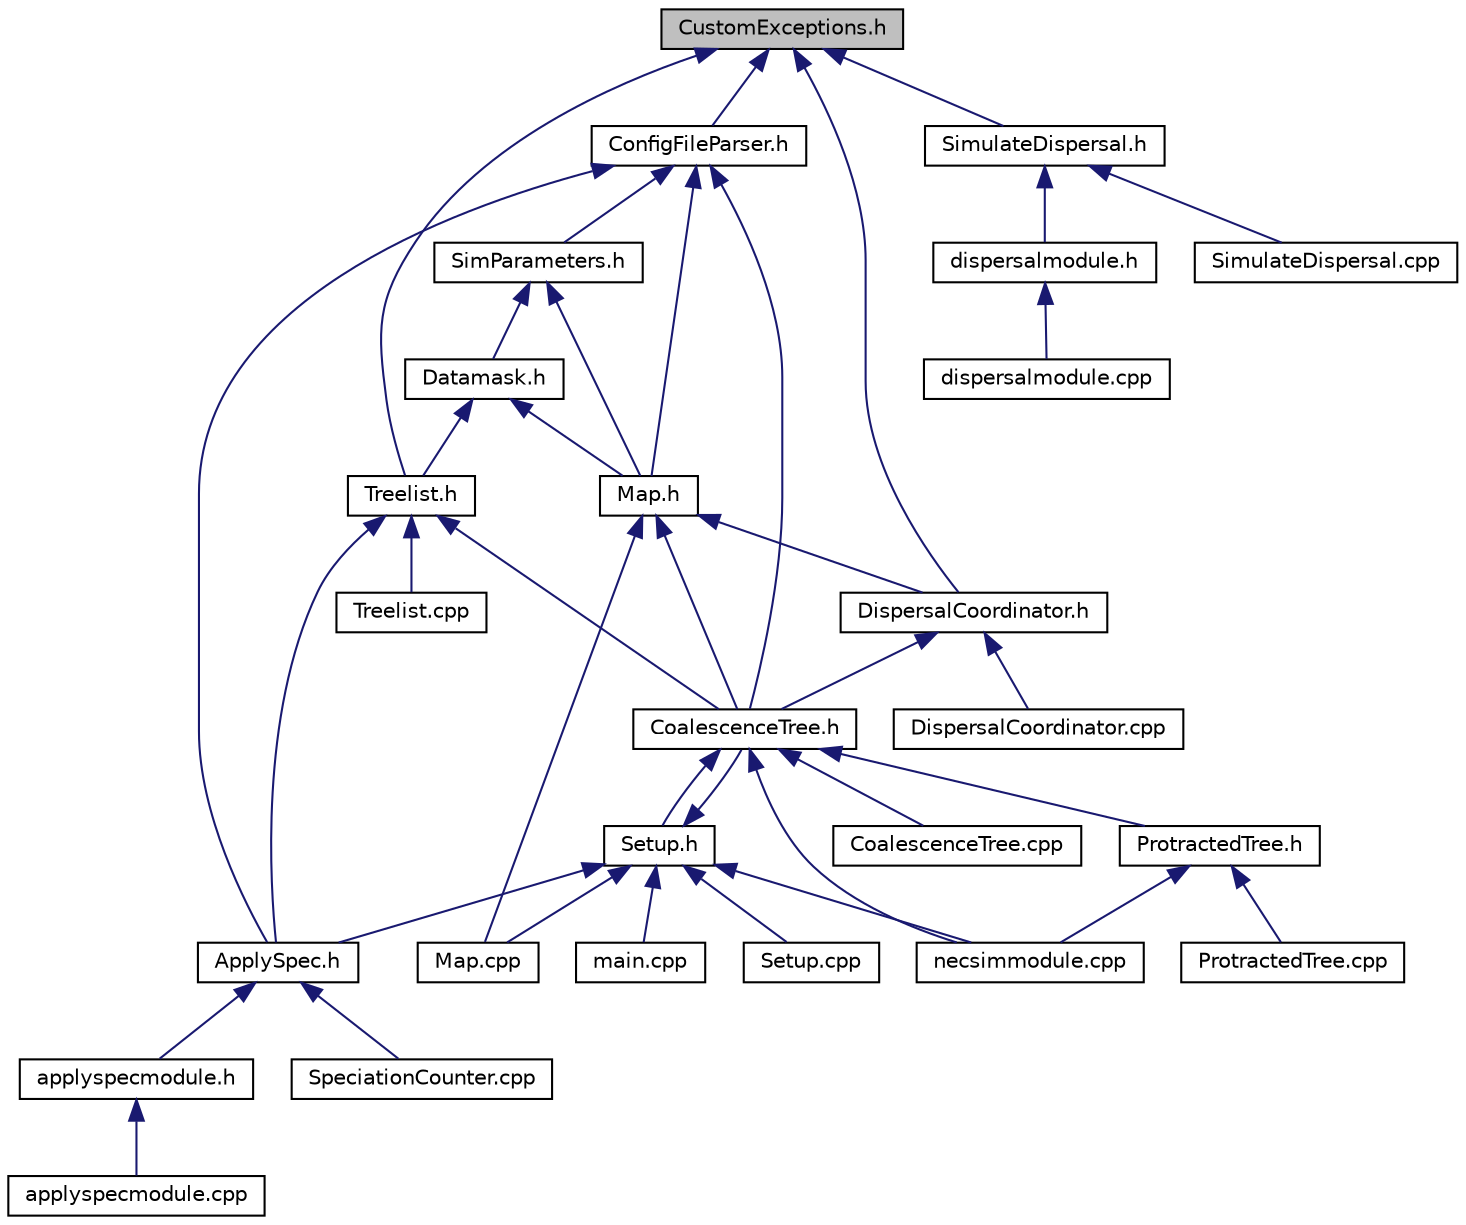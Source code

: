 digraph "CustomExceptions.h"
{
  edge [fontname="Helvetica",fontsize="10",labelfontname="Helvetica",labelfontsize="10"];
  node [fontname="Helvetica",fontsize="10",shape=record];
  Node1 [label="CustomExceptions.h",height=0.2,width=0.4,color="black", fillcolor="grey75", style="filled", fontcolor="black"];
  Node1 -> Node2 [dir="back",color="midnightblue",fontsize="10",style="solid"];
  Node2 [label="Treelist.h",height=0.2,width=0.4,color="black", fillcolor="white", style="filled",URL="$_treelist_8h.html",tooltip="Contains the Treelist object, which is used for reconstructing the coalescence tree after simulations..."];
  Node2 -> Node3 [dir="back",color="midnightblue",fontsize="10",style="solid"];
  Node3 [label="ApplySpec.h",height=0.2,width=0.4,color="black", fillcolor="white", style="filled",URL="$_apply_spec_8h_source.html"];
  Node3 -> Node4 [dir="back",color="midnightblue",fontsize="10",style="solid"];
  Node4 [label="applyspecmodule.h",height=0.2,width=0.4,color="black", fillcolor="white", style="filled",URL="$applyspecmodule_8h.html",tooltip="Contains the module for python integration for additional applying speciation rates after a simulatio..."];
  Node4 -> Node5 [dir="back",color="midnightblue",fontsize="10",style="solid"];
  Node5 [label="applyspecmodule.cpp",height=0.2,width=0.4,color="black", fillcolor="white", style="filled",URL="$applyspecmodule_8cpp.html",tooltip="Contains the module for python integration for additional applying speciation rates after a simulatio..."];
  Node3 -> Node6 [dir="back",color="midnightblue",fontsize="10",style="solid"];
  Node6 [label="SpeciationCounter.cpp",height=0.2,width=0.4,color="black", fillcolor="white", style="filled",URL="$_speciation_counter_8cpp.html",tooltip="Performs calculations of the coalescence tree structure and generates the SQL database objects..."];
  Node2 -> Node7 [dir="back",color="midnightblue",fontsize="10",style="solid"];
  Node7 [label="CoalescenceTree.h",height=0.2,width=0.4,color="black", fillcolor="white", style="filled",URL="$_tree_8h.html",tooltip="Contains the CoalescenceTree class for running simulations and outputting the phylogenetic tree. "];
  Node7 -> Node8 [dir="back",color="midnightblue",fontsize="10",style="solid"];
  Node8 [label="Setup.h",height=0.2,width=0.4,color="black", fillcolor="white", style="filled",URL="$_setup_8h.html",tooltip="Contains declarations for the command line parsing and setup options for NECSim. "];
  Node8 -> Node3 [dir="back",color="midnightblue",fontsize="10",style="solid"];
  Node8 -> Node7 [dir="back",color="midnightblue",fontsize="10",style="solid"];
  Node8 -> Node9 [dir="back",color="midnightblue",fontsize="10",style="solid"];
  Node9 [label="main.cpp",height=0.2,width=0.4,color="black", fillcolor="white", style="filled",URL="$main_8cpp.html",tooltip="A generic simulator for spatially explicit coalescence models suitable for HPC applications. It contains all functions for running large-scale simulations backwards in time using coalescence techniques. Outputs include an SQLite database containing spatial and temporal information about tracked lineages, and allow for rebuilding of the coalescence tree. Currently, a fat-tailed dispersal kernel or normal distribution can be used for dispersal processes. "];
  Node8 -> Node10 [dir="back",color="midnightblue",fontsize="10",style="solid"];
  Node10 [label="Map.cpp",height=0.2,width=0.4,color="black", fillcolor="white", style="filled",URL="$_map_8cpp.html",tooltip="Contains the Map class implementation for easy referencing of the respective coarse and fine map with..."];
  Node8 -> Node11 [dir="back",color="midnightblue",fontsize="10",style="solid"];
  Node11 [label="necsimmodule.cpp",height=0.2,width=0.4,color="black", fillcolor="white", style="filled",URL="$necsimmodule_8cpp.html",tooltip="Contains the functions allowing integration of the PyCoalescence python module directly to the c++..."];
  Node8 -> Node12 [dir="back",color="midnightblue",fontsize="10",style="solid"];
  Node12 [label="Setup.cpp",height=0.2,width=0.4,color="black", fillcolor="white", style="filled",URL="$_setup_8cpp.html",tooltip="Contains the command line parsing and setup options for NECSim. "];
  Node7 -> Node11 [dir="back",color="midnightblue",fontsize="10",style="solid"];
  Node7 -> Node13 [dir="back",color="midnightblue",fontsize="10",style="solid"];
  Node13 [label="ProtractedTree.h",height=0.2,width=0.4,color="black", fillcolor="white", style="filled",URL="$_protracted_tree_8h.html",tooltip="Contains the ProtractedTree class for running simulations and outputting the phylogenetic trees using..."];
  Node13 -> Node11 [dir="back",color="midnightblue",fontsize="10",style="solid"];
  Node13 -> Node14 [dir="back",color="midnightblue",fontsize="10",style="solid"];
  Node14 [label="ProtractedTree.cpp",height=0.2,width=0.4,color="black", fillcolor="white", style="filled",URL="$_protracted_tree_8cpp.html",tooltip="Contains the ProtractedTree class for running simulations and outputting the phylogenetic trees using..."];
  Node7 -> Node15 [dir="back",color="midnightblue",fontsize="10",style="solid"];
  Node15 [label="CoalescenceTree.cpp",height=0.2,width=0.4,color="black", fillcolor="white", style="filled",URL="$_tree_8cpp.html",tooltip="Contains the CoalescenceTree class implementation as the main simulation object for spatially-explicit coalescen..."];
  Node2 -> Node16 [dir="back",color="midnightblue",fontsize="10",style="solid"];
  Node16 [label="Treelist.cpp",height=0.2,width=0.4,color="black", fillcolor="white", style="filled",URL="$_treelist_8cpp.html",tooltip="Contains the Treelist class implementation, which is used for reconstructing the coalescence tree aft..."];
  Node1 -> Node17 [dir="back",color="midnightblue",fontsize="10",style="solid"];
  Node17 [label="ConfigFileParser.h",height=0.2,width=0.4,color="black", fillcolor="white", style="filled",URL="$_config_file_parser_8h_source.html"];
  Node17 -> Node18 [dir="back",color="midnightblue",fontsize="10",style="solid"];
  Node18 [label="SimParameters.h",height=0.2,width=0.4,color="black", fillcolor="white", style="filled",URL="$_sim_parameters_8h_source.html"];
  Node18 -> Node19 [dir="back",color="midnightblue",fontsize="10",style="solid"];
  Node19 [label="Datamask.h",height=0.2,width=0.4,color="black", fillcolor="white", style="filled",URL="$_datamask_8h_source.html"];
  Node19 -> Node2 [dir="back",color="midnightblue",fontsize="10",style="solid"];
  Node19 -> Node20 [dir="back",color="midnightblue",fontsize="10",style="solid"];
  Node20 [label="Map.h",height=0.2,width=0.4,color="black", fillcolor="white", style="filled",URL="$_map_8h.html",tooltip="Contains the Map object for easy referencing of the respective coarse and fine map within the same co..."];
  Node20 -> Node7 [dir="back",color="midnightblue",fontsize="10",style="solid"];
  Node20 -> Node21 [dir="back",color="midnightblue",fontsize="10",style="solid"];
  Node21 [label="DispersalCoordinator.h",height=0.2,width=0.4,color="black", fillcolor="white", style="filled",URL="$_dispersal_coordinator_8h.html",tooltip="Contains the DispersalCoordinator, which contains all routines related to dispersal including utilisa..."];
  Node21 -> Node7 [dir="back",color="midnightblue",fontsize="10",style="solid"];
  Node21 -> Node22 [dir="back",color="midnightblue",fontsize="10",style="solid"];
  Node22 [label="DispersalCoordinator.cpp",height=0.2,width=0.4,color="black", fillcolor="white", style="filled",URL="$_dispersal_coordinator_8cpp.html",tooltip="Contains the DispersalCoordinator, which contains all routines related to dispersal including utilisa..."];
  Node20 -> Node10 [dir="back",color="midnightblue",fontsize="10",style="solid"];
  Node18 -> Node20 [dir="back",color="midnightblue",fontsize="10",style="solid"];
  Node17 -> Node3 [dir="back",color="midnightblue",fontsize="10",style="solid"];
  Node17 -> Node20 [dir="back",color="midnightblue",fontsize="10",style="solid"];
  Node17 -> Node7 [dir="back",color="midnightblue",fontsize="10",style="solid"];
  Node1 -> Node21 [dir="back",color="midnightblue",fontsize="10",style="solid"];
  Node1 -> Node23 [dir="back",color="midnightblue",fontsize="10",style="solid"];
  Node23 [label="SimulateDispersal.h",height=0.2,width=0.4,color="black", fillcolor="white", style="filled",URL="$_simulate_dispersal_8h.html",tooltip="Contains the ability to simulate a given dispersal kernel on a specified density map, outputting the effect dispersal distance distribution to an SQL file after n number of dispersal events (specified by the user). "];
  Node23 -> Node24 [dir="back",color="midnightblue",fontsize="10",style="solid"];
  Node24 [label="dispersalmodule.h",height=0.2,width=0.4,color="black", fillcolor="white", style="filled",URL="$dispersalmodule_8h.html",tooltip="Contains the functions for testing dispersal methods using efficient c++ routines. "];
  Node24 -> Node25 [dir="back",color="midnightblue",fontsize="10",style="solid"];
  Node25 [label="dispersalmodule.cpp",height=0.2,width=0.4,color="black", fillcolor="white", style="filled",URL="$dispersalmodule_8cpp.html",tooltip="Contains the functions for testing dispersal methods using efficient c++ routines. "];
  Node23 -> Node26 [dir="back",color="midnightblue",fontsize="10",style="solid"];
  Node26 [label="SimulateDispersal.cpp",height=0.2,width=0.4,color="black", fillcolor="white", style="filled",URL="$_simulate_dispersal_8cpp.html",tooltip="Contains the ability to simulate a given dispersal kernel on a specified density map, outputting the effect dispersal distance distribution to an SQL file after n number of dispersal events (specified by the user). "];
}

